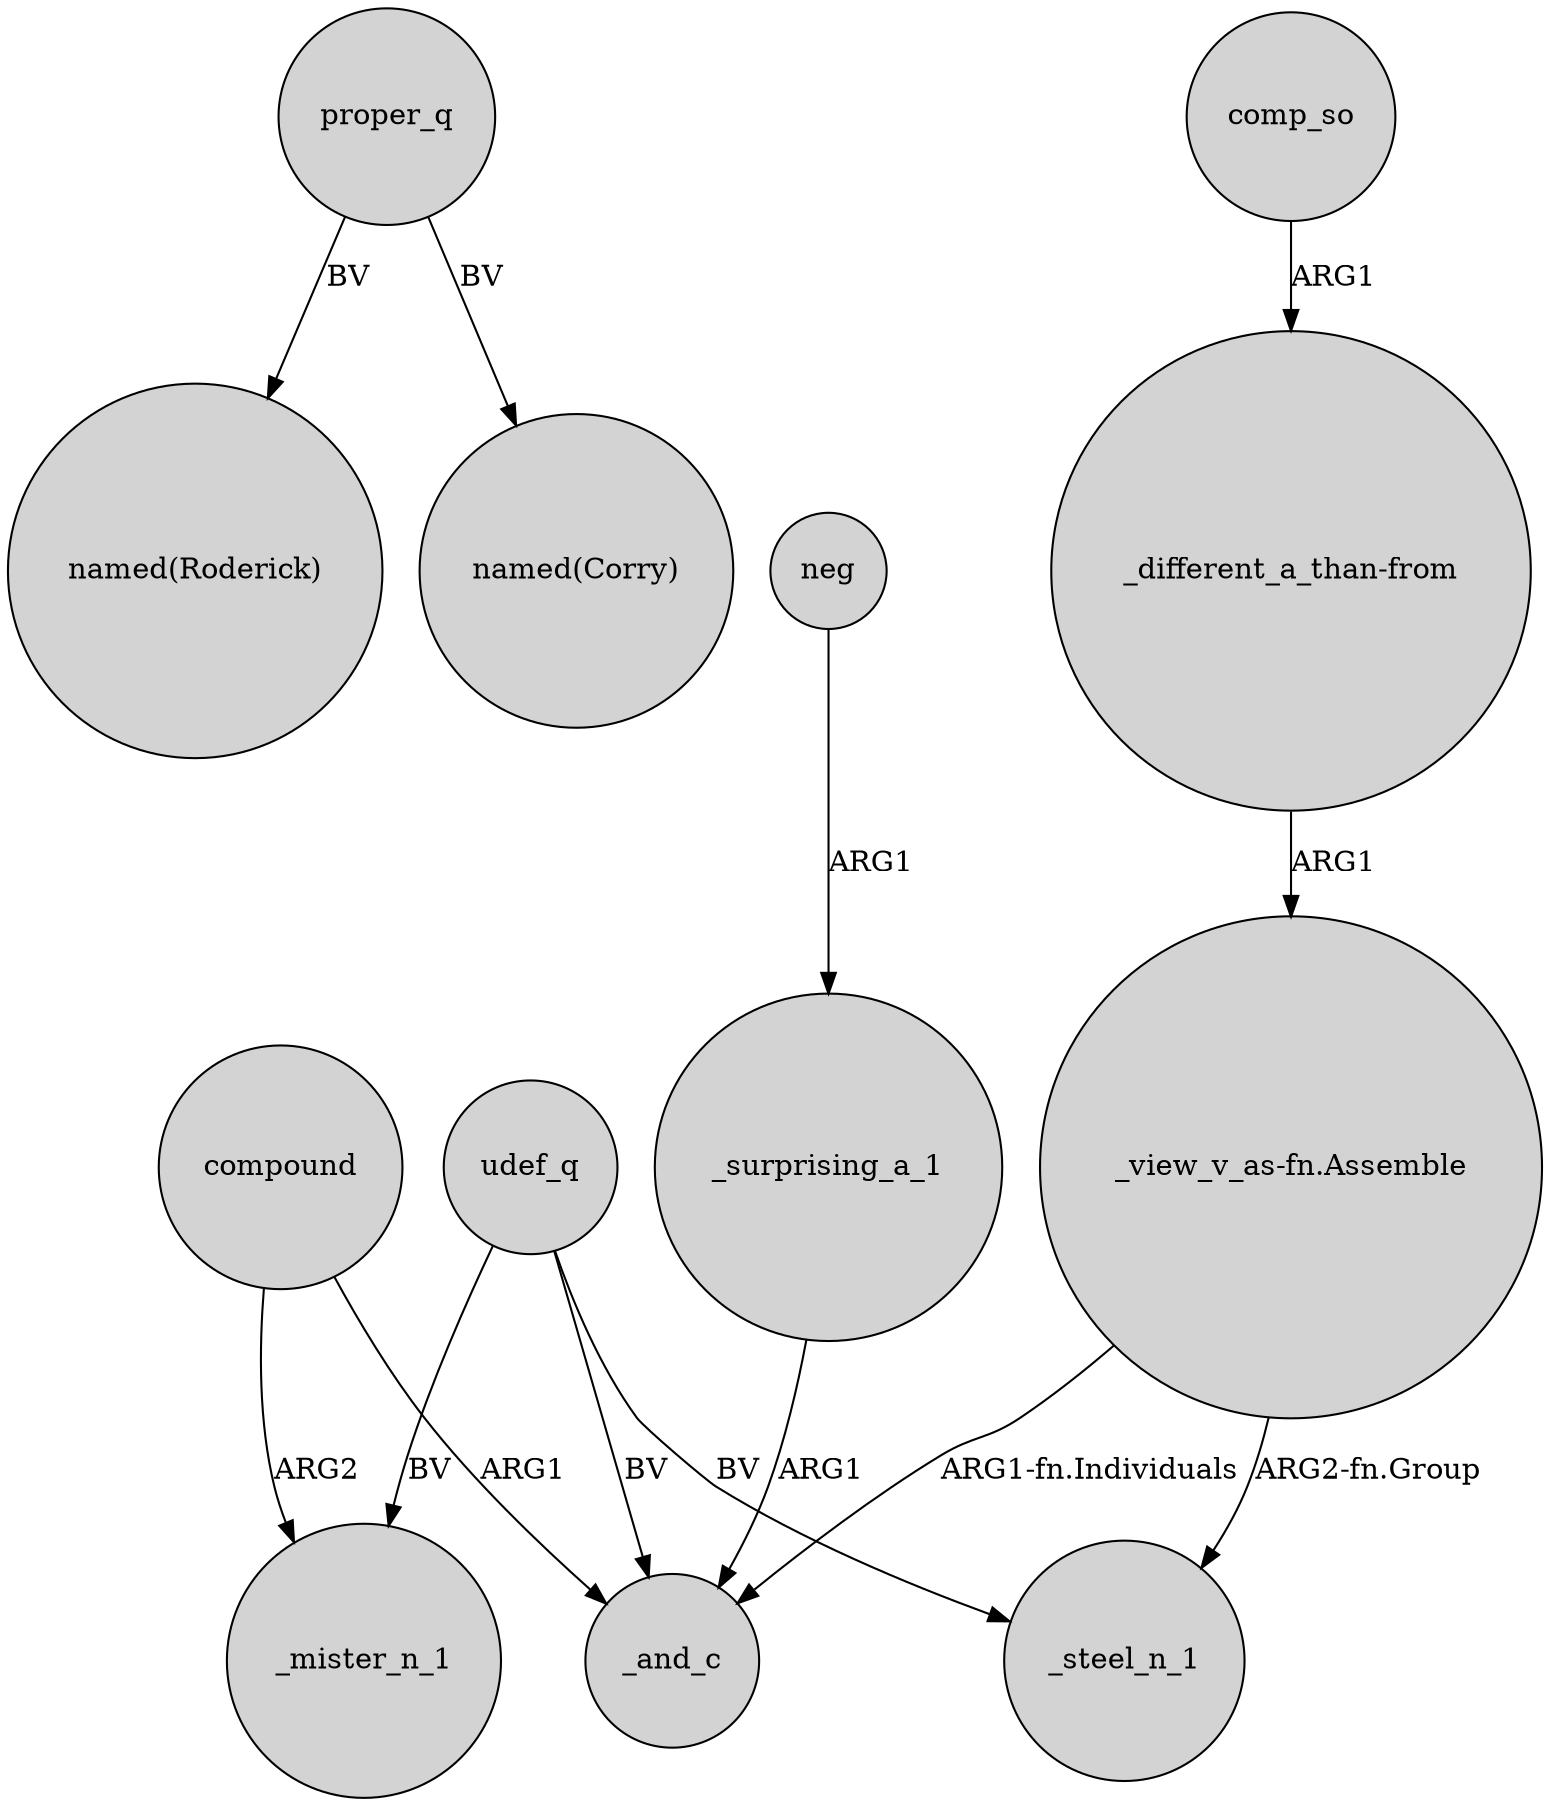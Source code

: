 digraph {
	node [shape=circle style=filled]
	proper_q -> "named(Roderick)" [label=BV]
	compound -> _and_c [label=ARG1]
	compound -> _mister_n_1 [label=ARG2]
	"_view_v_as-fn.Assemble" -> _and_c [label="ARG1-fn.Individuals"]
	udef_q -> _and_c [label=BV]
	"_view_v_as-fn.Assemble" -> _steel_n_1 [label="ARG2-fn.Group"]
	udef_q -> _mister_n_1 [label=BV]
	_surprising_a_1 -> _and_c [label=ARG1]
	proper_q -> "named(Corry)" [label=BV]
	comp_so -> "_different_a_than-from" [label=ARG1]
	neg -> _surprising_a_1 [label=ARG1]
	udef_q -> _steel_n_1 [label=BV]
	"_different_a_than-from" -> "_view_v_as-fn.Assemble" [label=ARG1]
}
